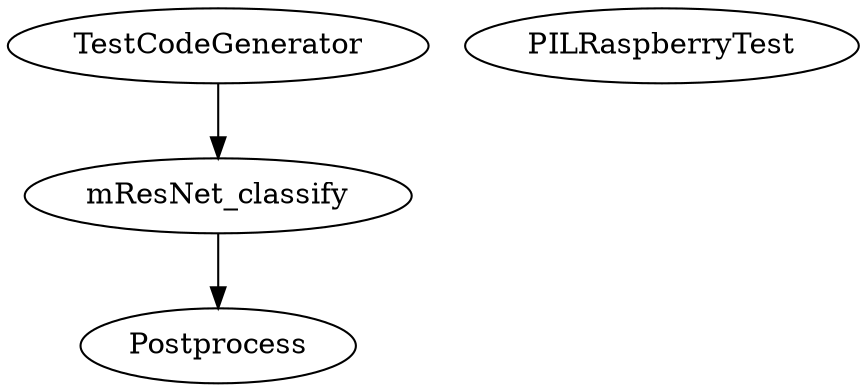 /* Created by mdot for Matlab */
digraph m2html {
  TestCodeGenerator -> mResNet_classify;
  mResNet_classify -> Postprocess;

  PILRaspberryTest [URL="PILRaspberryTest.html"];
  Postprocess [URL="Postprocess.html"];
  TestCodeGenerator [URL="TestCodeGenerator.html"];
  mResNet_classify [URL="mResNet_classify.html"];
}